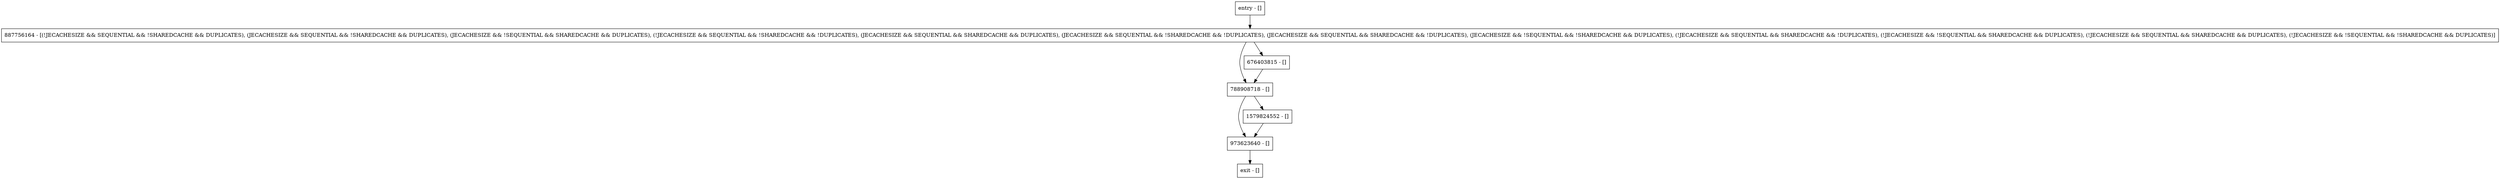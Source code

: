digraph refreshTreeAdminMemoryUsage {
node [shape=record];
entry [label="entry - []"];
exit [label="exit - []"];
887756164 [label="887756164 - [(!JECACHESIZE && SEQUENTIAL && !SHAREDCACHE && DUPLICATES), (JECACHESIZE && SEQUENTIAL && !SHAREDCACHE && DUPLICATES), (JECACHESIZE && !SEQUENTIAL && SHAREDCACHE && DUPLICATES), (!JECACHESIZE && SEQUENTIAL && !SHAREDCACHE && !DUPLICATES), (JECACHESIZE && SEQUENTIAL && SHAREDCACHE && DUPLICATES), (JECACHESIZE && SEQUENTIAL && !SHAREDCACHE && !DUPLICATES), (JECACHESIZE && SEQUENTIAL && SHAREDCACHE && !DUPLICATES), (JECACHESIZE && !SEQUENTIAL && !SHAREDCACHE && DUPLICATES), (!JECACHESIZE && SEQUENTIAL && SHAREDCACHE && !DUPLICATES), (!JECACHESIZE && !SEQUENTIAL && SHAREDCACHE && DUPLICATES), (!JECACHESIZE && SEQUENTIAL && SHAREDCACHE && DUPLICATES), (!JECACHESIZE && !SEQUENTIAL && !SHAREDCACHE && DUPLICATES)]"];
788908718 [label="788908718 - []"];
676403815 [label="676403815 - []"];
973623640 [label="973623640 - []"];
1579824552 [label="1579824552 - []"];
entry;
exit;
entry -> 887756164;
887756164 -> 788908718;
887756164 -> 676403815;
788908718 -> 973623640;
788908718 -> 1579824552;
676403815 -> 788908718;
973623640 -> exit;
1579824552 -> 973623640;
}
